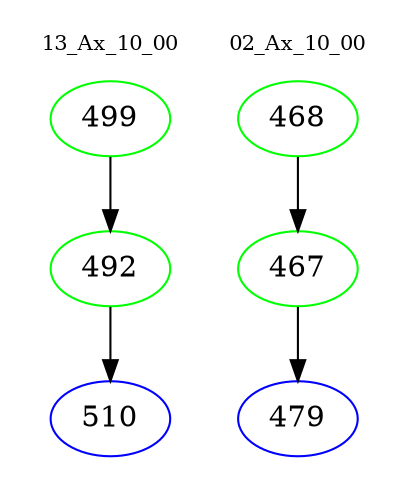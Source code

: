 digraph{
subgraph cluster_0 {
color = white
label = "13_Ax_10_00";
fontsize=10;
T0_499 [label="499", color="green"]
T0_499 -> T0_492 [color="black"]
T0_492 [label="492", color="green"]
T0_492 -> T0_510 [color="black"]
T0_510 [label="510", color="blue"]
}
subgraph cluster_1 {
color = white
label = "02_Ax_10_00";
fontsize=10;
T1_468 [label="468", color="green"]
T1_468 -> T1_467 [color="black"]
T1_467 [label="467", color="green"]
T1_467 -> T1_479 [color="black"]
T1_479 [label="479", color="blue"]
}
}
